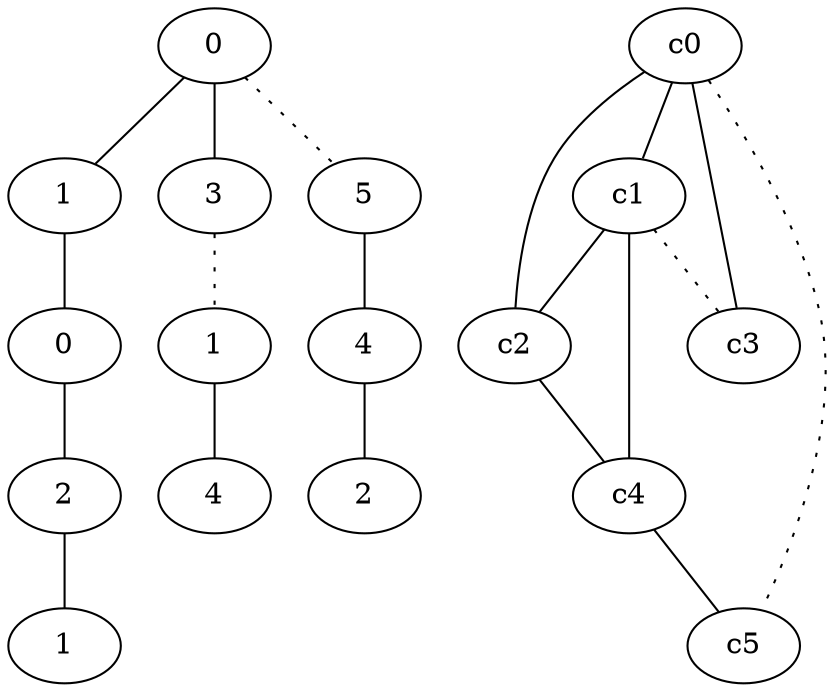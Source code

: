graph {
a0[label=0];
a1[label=1];
a2[label=0];
a3[label=2];
a4[label=1];
a5[label=3];
a6[label=1];
a7[label=4];
a8[label=5];
a9[label=4];
a10[label=2];
a0 -- a1;
a0 -- a5;
a0 -- a8 [style=dotted];
a1 -- a2;
a2 -- a3;
a3 -- a4;
a5 -- a6 [style=dotted];
a6 -- a7;
a8 -- a9;
a9 -- a10;
c0 -- c1;
c0 -- c2;
c0 -- c3;
c0 -- c5 [style=dotted];
c1 -- c2;
c1 -- c3 [style=dotted];
c1 -- c4;
c2 -- c4;
c4 -- c5;
}
